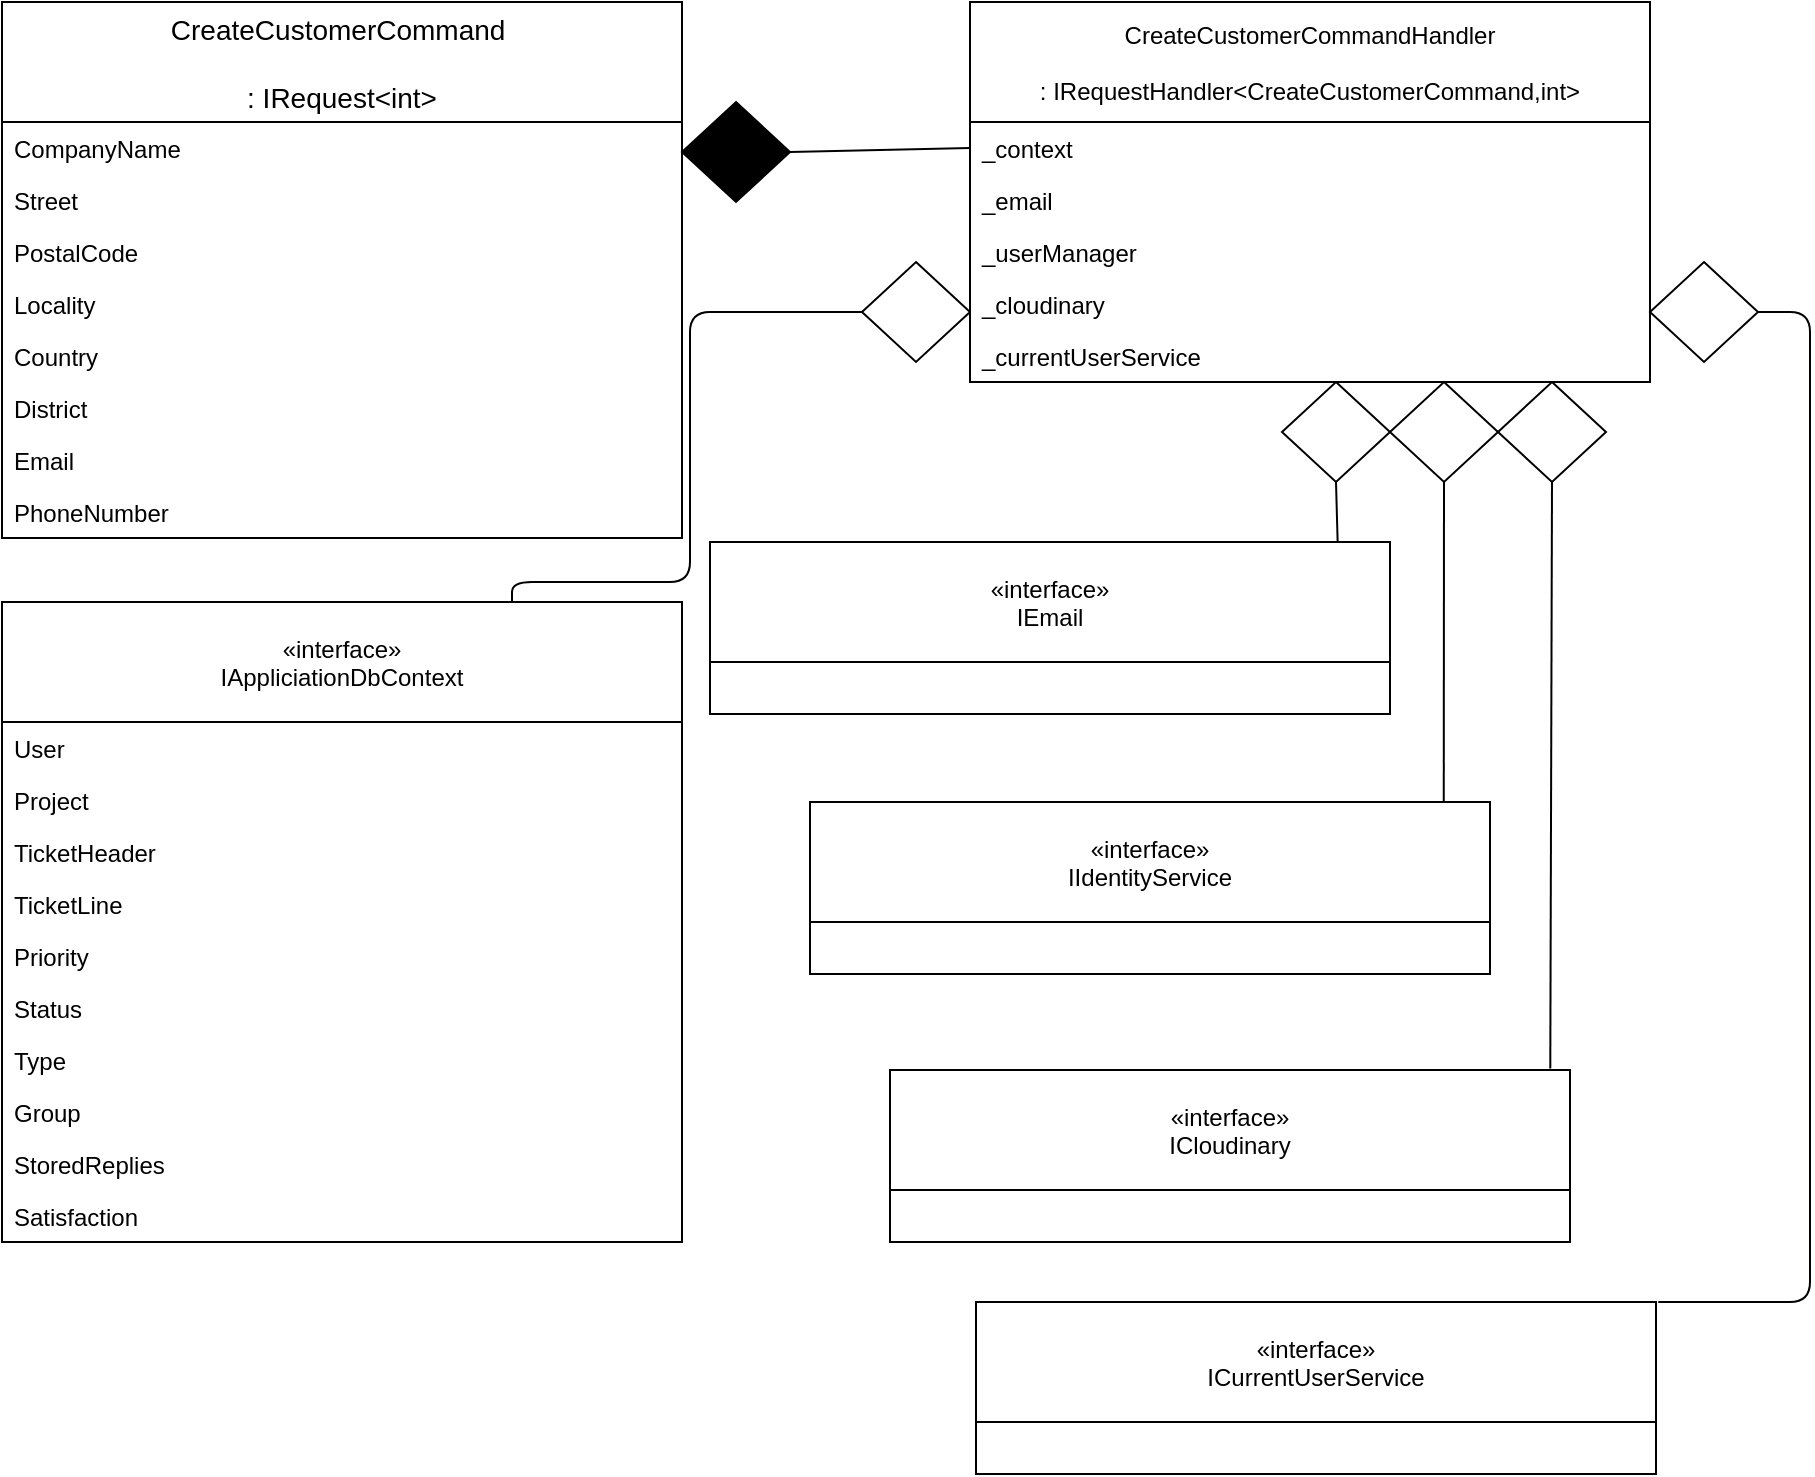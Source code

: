 <mxfile version="13.6.2"><diagram id="i-jKPdzmMxMsJHsrEuBs" name="Page-1"><mxGraphModel dx="2529" dy="821" grid="1" gridSize="10" guides="1" tooltips="1" connect="1" arrows="1" fold="1" page="1" pageScale="1" pageWidth="827" pageHeight="1169" math="0" shadow="0"><root><mxCell id="0"/><mxCell id="1" parent="0"/><mxCell id="cprM1czSTGbPrdzX3GZU-139" value="«interface»&#10;IAppliciationDbContext" style="swimlane;fontStyle=0;childLayout=stackLayout;horizontal=1;startSize=60;fillColor=none;horizontalStack=0;resizeParent=1;resizeParentMax=0;resizeLast=0;collapsible=1;marginBottom=0;" vertex="1" parent="1"><mxGeometry x="-1654" y="330" width="340" height="320" as="geometry"/></mxCell><mxCell id="cprM1czSTGbPrdzX3GZU-140" value="User" style="text;strokeColor=none;fillColor=none;align=left;verticalAlign=top;spacingLeft=4;spacingRight=4;overflow=hidden;rotatable=0;points=[[0,0.5],[1,0.5]];portConstraint=eastwest;" vertex="1" parent="cprM1czSTGbPrdzX3GZU-139"><mxGeometry y="60" width="340" height="26" as="geometry"/></mxCell><mxCell id="cprM1czSTGbPrdzX3GZU-141" value="Project" style="text;strokeColor=none;fillColor=none;align=left;verticalAlign=top;spacingLeft=4;spacingRight=4;overflow=hidden;rotatable=0;points=[[0,0.5],[1,0.5]];portConstraint=eastwest;" vertex="1" parent="cprM1czSTGbPrdzX3GZU-139"><mxGeometry y="86" width="340" height="26" as="geometry"/></mxCell><mxCell id="cprM1czSTGbPrdzX3GZU-142" value="TicketHeader" style="text;strokeColor=none;fillColor=none;align=left;verticalAlign=top;spacingLeft=4;spacingRight=4;overflow=hidden;rotatable=0;points=[[0,0.5],[1,0.5]];portConstraint=eastwest;" vertex="1" parent="cprM1czSTGbPrdzX3GZU-139"><mxGeometry y="112" width="340" height="26" as="geometry"/></mxCell><mxCell id="cprM1czSTGbPrdzX3GZU-143" value="TicketLine" style="text;strokeColor=none;fillColor=none;align=left;verticalAlign=top;spacingLeft=4;spacingRight=4;overflow=hidden;rotatable=0;points=[[0,0.5],[1,0.5]];portConstraint=eastwest;" vertex="1" parent="cprM1czSTGbPrdzX3GZU-139"><mxGeometry y="138" width="340" height="26" as="geometry"/></mxCell><mxCell id="cprM1czSTGbPrdzX3GZU-144" value="Priority" style="text;strokeColor=none;fillColor=none;align=left;verticalAlign=top;spacingLeft=4;spacingRight=4;overflow=hidden;rotatable=0;points=[[0,0.5],[1,0.5]];portConstraint=eastwest;" vertex="1" parent="cprM1czSTGbPrdzX3GZU-139"><mxGeometry y="164" width="340" height="26" as="geometry"/></mxCell><mxCell id="cprM1czSTGbPrdzX3GZU-145" value="Status" style="text;strokeColor=none;fillColor=none;align=left;verticalAlign=top;spacingLeft=4;spacingRight=4;overflow=hidden;rotatable=0;points=[[0,0.5],[1,0.5]];portConstraint=eastwest;" vertex="1" parent="cprM1czSTGbPrdzX3GZU-139"><mxGeometry y="190" width="340" height="26" as="geometry"/></mxCell><mxCell id="cprM1czSTGbPrdzX3GZU-146" value="Type" style="text;strokeColor=none;fillColor=none;align=left;verticalAlign=top;spacingLeft=4;spacingRight=4;overflow=hidden;rotatable=0;points=[[0,0.5],[1,0.5]];portConstraint=eastwest;" vertex="1" parent="cprM1czSTGbPrdzX3GZU-139"><mxGeometry y="216" width="340" height="26" as="geometry"/></mxCell><mxCell id="cprM1czSTGbPrdzX3GZU-147" value="Group" style="text;strokeColor=none;fillColor=none;align=left;verticalAlign=top;spacingLeft=4;spacingRight=4;overflow=hidden;rotatable=0;points=[[0,0.5],[1,0.5]];portConstraint=eastwest;" vertex="1" parent="cprM1czSTGbPrdzX3GZU-139"><mxGeometry y="242" width="340" height="26" as="geometry"/></mxCell><mxCell id="cprM1czSTGbPrdzX3GZU-148" value="StoredReplies" style="text;strokeColor=none;fillColor=none;align=left;verticalAlign=top;spacingLeft=4;spacingRight=4;overflow=hidden;rotatable=0;points=[[0,0.5],[1,0.5]];portConstraint=eastwest;" vertex="1" parent="cprM1czSTGbPrdzX3GZU-139"><mxGeometry y="268" width="340" height="26" as="geometry"/></mxCell><mxCell id="cprM1czSTGbPrdzX3GZU-149" value="Satisfaction" style="text;strokeColor=none;fillColor=none;align=left;verticalAlign=top;spacingLeft=4;spacingRight=4;overflow=hidden;rotatable=0;points=[[0,0.5],[1,0.5]];portConstraint=eastwest;" vertex="1" parent="cprM1czSTGbPrdzX3GZU-139"><mxGeometry y="294" width="340" height="26" as="geometry"/></mxCell><mxCell id="cprM1czSTGbPrdzX3GZU-150" value="CreateCustomerCommand &#10;&#10;: IRequest&lt;int&gt;" style="swimlane;fontStyle=0;childLayout=stackLayout;horizontal=1;startSize=60;horizontalStack=0;resizeParent=1;resizeParentMax=0;resizeLast=0;collapsible=1;marginBottom=0;align=center;fontSize=14;" vertex="1" parent="1"><mxGeometry x="-1654" y="30" width="340" height="268" as="geometry"/></mxCell><mxCell id="cprM1czSTGbPrdzX3GZU-171" value="CompanyName" style="text;strokeColor=none;fillColor=none;align=left;verticalAlign=top;spacingLeft=4;spacingRight=4;overflow=hidden;rotatable=0;points=[[0,0.5],[1,0.5]];portConstraint=eastwest;" vertex="1" parent="cprM1czSTGbPrdzX3GZU-150"><mxGeometry y="60" width="340" height="26" as="geometry"/></mxCell><mxCell id="cprM1czSTGbPrdzX3GZU-173" value="Street" style="text;strokeColor=none;fillColor=none;align=left;verticalAlign=top;spacingLeft=4;spacingRight=4;overflow=hidden;rotatable=0;points=[[0,0.5],[1,0.5]];portConstraint=eastwest;" vertex="1" parent="cprM1czSTGbPrdzX3GZU-150"><mxGeometry y="86" width="340" height="26" as="geometry"/></mxCell><mxCell id="cprM1czSTGbPrdzX3GZU-174" value="PostalCode" style="text;strokeColor=none;fillColor=none;align=left;verticalAlign=top;spacingLeft=4;spacingRight=4;overflow=hidden;rotatable=0;points=[[0,0.5],[1,0.5]];portConstraint=eastwest;" vertex="1" parent="cprM1czSTGbPrdzX3GZU-150"><mxGeometry y="112" width="340" height="26" as="geometry"/></mxCell><mxCell id="cprM1czSTGbPrdzX3GZU-175" value="Locality" style="text;strokeColor=none;fillColor=none;align=left;verticalAlign=top;spacingLeft=4;spacingRight=4;overflow=hidden;rotatable=0;points=[[0,0.5],[1,0.5]];portConstraint=eastwest;" vertex="1" parent="cprM1czSTGbPrdzX3GZU-150"><mxGeometry y="138" width="340" height="26" as="geometry"/></mxCell><mxCell id="cprM1czSTGbPrdzX3GZU-176" value="Country" style="text;strokeColor=none;fillColor=none;align=left;verticalAlign=top;spacingLeft=4;spacingRight=4;overflow=hidden;rotatable=0;points=[[0,0.5],[1,0.5]];portConstraint=eastwest;" vertex="1" parent="cprM1czSTGbPrdzX3GZU-150"><mxGeometry y="164" width="340" height="26" as="geometry"/></mxCell><mxCell id="cprM1czSTGbPrdzX3GZU-177" value="District" style="text;strokeColor=none;fillColor=none;align=left;verticalAlign=top;spacingLeft=4;spacingRight=4;overflow=hidden;rotatable=0;points=[[0,0.5],[1,0.5]];portConstraint=eastwest;" vertex="1" parent="cprM1czSTGbPrdzX3GZU-150"><mxGeometry y="190" width="340" height="26" as="geometry"/></mxCell><mxCell id="cprM1czSTGbPrdzX3GZU-178" value="Email" style="text;strokeColor=none;fillColor=none;align=left;verticalAlign=top;spacingLeft=4;spacingRight=4;overflow=hidden;rotatable=0;points=[[0,0.5],[1,0.5]];portConstraint=eastwest;" vertex="1" parent="cprM1czSTGbPrdzX3GZU-150"><mxGeometry y="216" width="340" height="26" as="geometry"/></mxCell><mxCell id="cprM1czSTGbPrdzX3GZU-179" value="PhoneNumber" style="text;strokeColor=none;fillColor=none;align=left;verticalAlign=top;spacingLeft=4;spacingRight=4;overflow=hidden;rotatable=0;points=[[0,0.5],[1,0.5]];portConstraint=eastwest;" vertex="1" parent="cprM1czSTGbPrdzX3GZU-150"><mxGeometry y="242" width="340" height="26" as="geometry"/></mxCell><mxCell id="cprM1czSTGbPrdzX3GZU-151" value="CreateCustomerCommandHandler&#10;&#10;: IRequestHandler&lt;CreateCustomerCommand,int&gt;" style="swimlane;fontStyle=0;childLayout=stackLayout;horizontal=1;startSize=60;fillColor=none;horizontalStack=0;resizeParent=1;resizeParentMax=0;resizeLast=0;collapsible=1;marginBottom=0;" vertex="1" parent="1"><mxGeometry x="-1170" y="30" width="340" height="190" as="geometry"/></mxCell><mxCell id="cprM1czSTGbPrdzX3GZU-152" value="_context" style="text;strokeColor=none;fillColor=none;align=left;verticalAlign=top;spacingLeft=4;spacingRight=4;overflow=hidden;rotatable=0;points=[[0,0.5],[1,0.5]];portConstraint=eastwest;" vertex="1" parent="cprM1czSTGbPrdzX3GZU-151"><mxGeometry y="60" width="340" height="26" as="geometry"/></mxCell><mxCell id="cprM1czSTGbPrdzX3GZU-153" value="_email" style="text;strokeColor=none;fillColor=none;align=left;verticalAlign=top;spacingLeft=4;spacingRight=4;overflow=hidden;rotatable=0;points=[[0,0.5],[1,0.5]];portConstraint=eastwest;" vertex="1" parent="cprM1czSTGbPrdzX3GZU-151"><mxGeometry y="86" width="340" height="26" as="geometry"/></mxCell><mxCell id="cprM1czSTGbPrdzX3GZU-154" value="_userManager" style="text;strokeColor=none;fillColor=none;align=left;verticalAlign=top;spacingLeft=4;spacingRight=4;overflow=hidden;rotatable=0;points=[[0,0.5],[1,0.5]];portConstraint=eastwest;" vertex="1" parent="cprM1czSTGbPrdzX3GZU-151"><mxGeometry y="112" width="340" height="26" as="geometry"/></mxCell><mxCell id="cprM1czSTGbPrdzX3GZU-155" value="_cloudinary" style="text;strokeColor=none;fillColor=none;align=left;verticalAlign=top;spacingLeft=4;spacingRight=4;overflow=hidden;rotatable=0;points=[[0,0.5],[1,0.5]];portConstraint=eastwest;" vertex="1" parent="cprM1czSTGbPrdzX3GZU-151"><mxGeometry y="138" width="340" height="26" as="geometry"/></mxCell><mxCell id="cprM1czSTGbPrdzX3GZU-172" value="_currentUserService" style="text;strokeColor=none;fillColor=none;align=left;verticalAlign=top;spacingLeft=4;spacingRight=4;overflow=hidden;rotatable=0;points=[[0,0.5],[1,0.5]];portConstraint=eastwest;" vertex="1" parent="cprM1czSTGbPrdzX3GZU-151"><mxGeometry y="164" width="340" height="26" as="geometry"/></mxCell><mxCell id="cprM1czSTGbPrdzX3GZU-158" value="" style="endArrow=none;html=1;entryX=0;entryY=0.5;entryDx=0;entryDy=0;exitX=1;exitY=0.5;exitDx=0;exitDy=0;exitPerimeter=0;" edge="1" parent="1" source="cprM1czSTGbPrdzX3GZU-159" target="cprM1czSTGbPrdzX3GZU-152"><mxGeometry width="50" height="50" relative="1" as="geometry"><mxPoint x="-1260" y="103" as="sourcePoint"/><mxPoint x="-1130" y="360" as="targetPoint"/></mxGeometry></mxCell><mxCell id="cprM1czSTGbPrdzX3GZU-159" value="" style="strokeWidth=1;html=1;shape=mxgraph.flowchart.decision;whiteSpace=wrap;fillColor=#000000;" vertex="1" parent="1"><mxGeometry x="-1314" y="80" width="54" height="50" as="geometry"/></mxCell><mxCell id="cprM1czSTGbPrdzX3GZU-160" value="" style="endArrow=none;html=1;entryX=0.75;entryY=0;entryDx=0;entryDy=0;exitX=0;exitY=0.5;exitDx=0;exitDy=0;exitPerimeter=0;" edge="1" parent="1" source="cprM1czSTGbPrdzX3GZU-161" target="cprM1czSTGbPrdzX3GZU-139"><mxGeometry width="50" height="50" relative="1" as="geometry"><mxPoint x="-1260" y="203" as="sourcePoint"/><mxPoint x="-1324" y="420" as="targetPoint"/><Array as="points"><mxPoint x="-1310" y="185"/><mxPoint x="-1310" y="320"/><mxPoint x="-1399" y="320"/></Array></mxGeometry></mxCell><mxCell id="cprM1czSTGbPrdzX3GZU-161" value="" style="strokeWidth=1;html=1;shape=mxgraph.flowchart.decision;whiteSpace=wrap;" vertex="1" parent="1"><mxGeometry x="-1224" y="160" width="54" height="50" as="geometry"/></mxCell><mxCell id="cprM1czSTGbPrdzX3GZU-162" value="" style="endArrow=none;html=1;entryX=0.923;entryY=-0.002;entryDx=0;entryDy=0;exitX=0.5;exitY=1;exitDx=0;exitDy=0;exitPerimeter=0;entryPerimeter=0;" edge="1" parent="1" source="cprM1czSTGbPrdzX3GZU-163" target="cprM1czSTGbPrdzX3GZU-157"><mxGeometry width="50" height="50" relative="1" as="geometry"><mxPoint x="-1096" y="237" as="sourcePoint"/><mxPoint x="-776" y="354" as="targetPoint"/></mxGeometry></mxCell><mxCell id="cprM1czSTGbPrdzX3GZU-163" value="" style="strokeWidth=1;html=1;shape=mxgraph.flowchart.decision;whiteSpace=wrap;" vertex="1" parent="1"><mxGeometry x="-1014" y="220" width="54" height="50" as="geometry"/></mxCell><mxCell id="cprM1czSTGbPrdzX3GZU-164" value="" style="endArrow=none;html=1;entryX=0.932;entryY=0;entryDx=0;entryDy=0;exitX=0.5;exitY=1;exitDx=0;exitDy=0;exitPerimeter=0;entryPerimeter=0;" edge="1" parent="1" source="cprM1czSTGbPrdzX3GZU-165" target="cprM1czSTGbPrdzX3GZU-156"><mxGeometry width="50" height="50" relative="1" as="geometry"><mxPoint x="-1042" y="237" as="sourcePoint"/><mxPoint x="-876.0" y="330" as="targetPoint"/></mxGeometry></mxCell><mxCell id="cprM1czSTGbPrdzX3GZU-165" value="" style="strokeWidth=1;html=1;shape=mxgraph.flowchart.decision;whiteSpace=wrap;" vertex="1" parent="1"><mxGeometry x="-960" y="220" width="54" height="50" as="geometry"/></mxCell><mxCell id="cprM1czSTGbPrdzX3GZU-166" value="" style="strokeWidth=1;html=1;shape=mxgraph.flowchart.decision;whiteSpace=wrap;" vertex="1" parent="1"><mxGeometry x="-906" y="220" width="54" height="50" as="geometry"/></mxCell><mxCell id="cprM1czSTGbPrdzX3GZU-167" value="" style="endArrow=none;html=1;exitX=0.5;exitY=1;exitDx=0;exitDy=0;exitPerimeter=0;entryX=0.971;entryY=-0.008;entryDx=0;entryDy=0;entryPerimeter=0;" edge="1" parent="1" source="cprM1czSTGbPrdzX3GZU-166" target="cprM1czSTGbPrdzX3GZU-138"><mxGeometry width="50" height="50" relative="1" as="geometry"><mxPoint x="-1018" y="236" as="sourcePoint"/><mxPoint x="-879" y="550" as="targetPoint"/></mxGeometry></mxCell><mxCell id="cprM1czSTGbPrdzX3GZU-157" value="«interface»&#10;IEmail" style="swimlane;fontStyle=0;childLayout=stackLayout;horizontal=1;startSize=60;fillColor=none;horizontalStack=0;resizeParent=1;resizeParentMax=0;resizeLast=0;collapsible=1;marginBottom=0;" vertex="1" parent="1"><mxGeometry x="-1300" y="300" width="340" height="86" as="geometry"/></mxCell><mxCell id="cprM1czSTGbPrdzX3GZU-156" value="«interface»&#10;IIdentityService" style="swimlane;fontStyle=0;childLayout=stackLayout;horizontal=1;startSize=60;fillColor=none;horizontalStack=0;resizeParent=1;resizeParentMax=0;resizeLast=0;collapsible=1;marginBottom=0;" vertex="1" parent="1"><mxGeometry x="-1250" y="430" width="340" height="86" as="geometry"/></mxCell><mxCell id="cprM1czSTGbPrdzX3GZU-138" value="«interface»&#10;ICloudinary" style="swimlane;fontStyle=0;childLayout=stackLayout;horizontal=1;startSize=60;fillColor=none;horizontalStack=0;resizeParent=1;resizeParentMax=0;resizeLast=0;collapsible=1;marginBottom=0;" vertex="1" parent="1"><mxGeometry x="-1210" y="564" width="340" height="86" as="geometry"/></mxCell><mxCell id="cprM1czSTGbPrdzX3GZU-168" value="«interface»&#10;ICurrentUserService" style="swimlane;fontStyle=0;childLayout=stackLayout;horizontal=1;startSize=60;fillColor=none;horizontalStack=0;resizeParent=1;resizeParentMax=0;resizeLast=0;collapsible=1;marginBottom=0;" vertex="1" parent="1"><mxGeometry x="-1167" y="680" width="340" height="86" as="geometry"/></mxCell><mxCell id="cprM1czSTGbPrdzX3GZU-169" value="" style="endArrow=none;html=1;exitX=1;exitY=0.5;exitDx=0;exitDy=0;exitPerimeter=0;entryX=0.971;entryY=-0.008;entryDx=0;entryDy=0;entryPerimeter=0;" edge="1" source="cprM1czSTGbPrdzX3GZU-170" parent="1"><mxGeometry width="50" height="50" relative="1" as="geometry"><mxPoint x="-964" y="352.69" as="sourcePoint"/><mxPoint x="-825.86" y="680.002" as="targetPoint"/><Array as="points"><mxPoint x="-750" y="185"/><mxPoint x="-750" y="680"/></Array></mxGeometry></mxCell><mxCell id="cprM1czSTGbPrdzX3GZU-170" value="" style="strokeWidth=1;html=1;shape=mxgraph.flowchart.decision;whiteSpace=wrap;" vertex="1" parent="1"><mxGeometry x="-830" y="160" width="54" height="50" as="geometry"/></mxCell></root></mxGraphModel></diagram></mxfile>